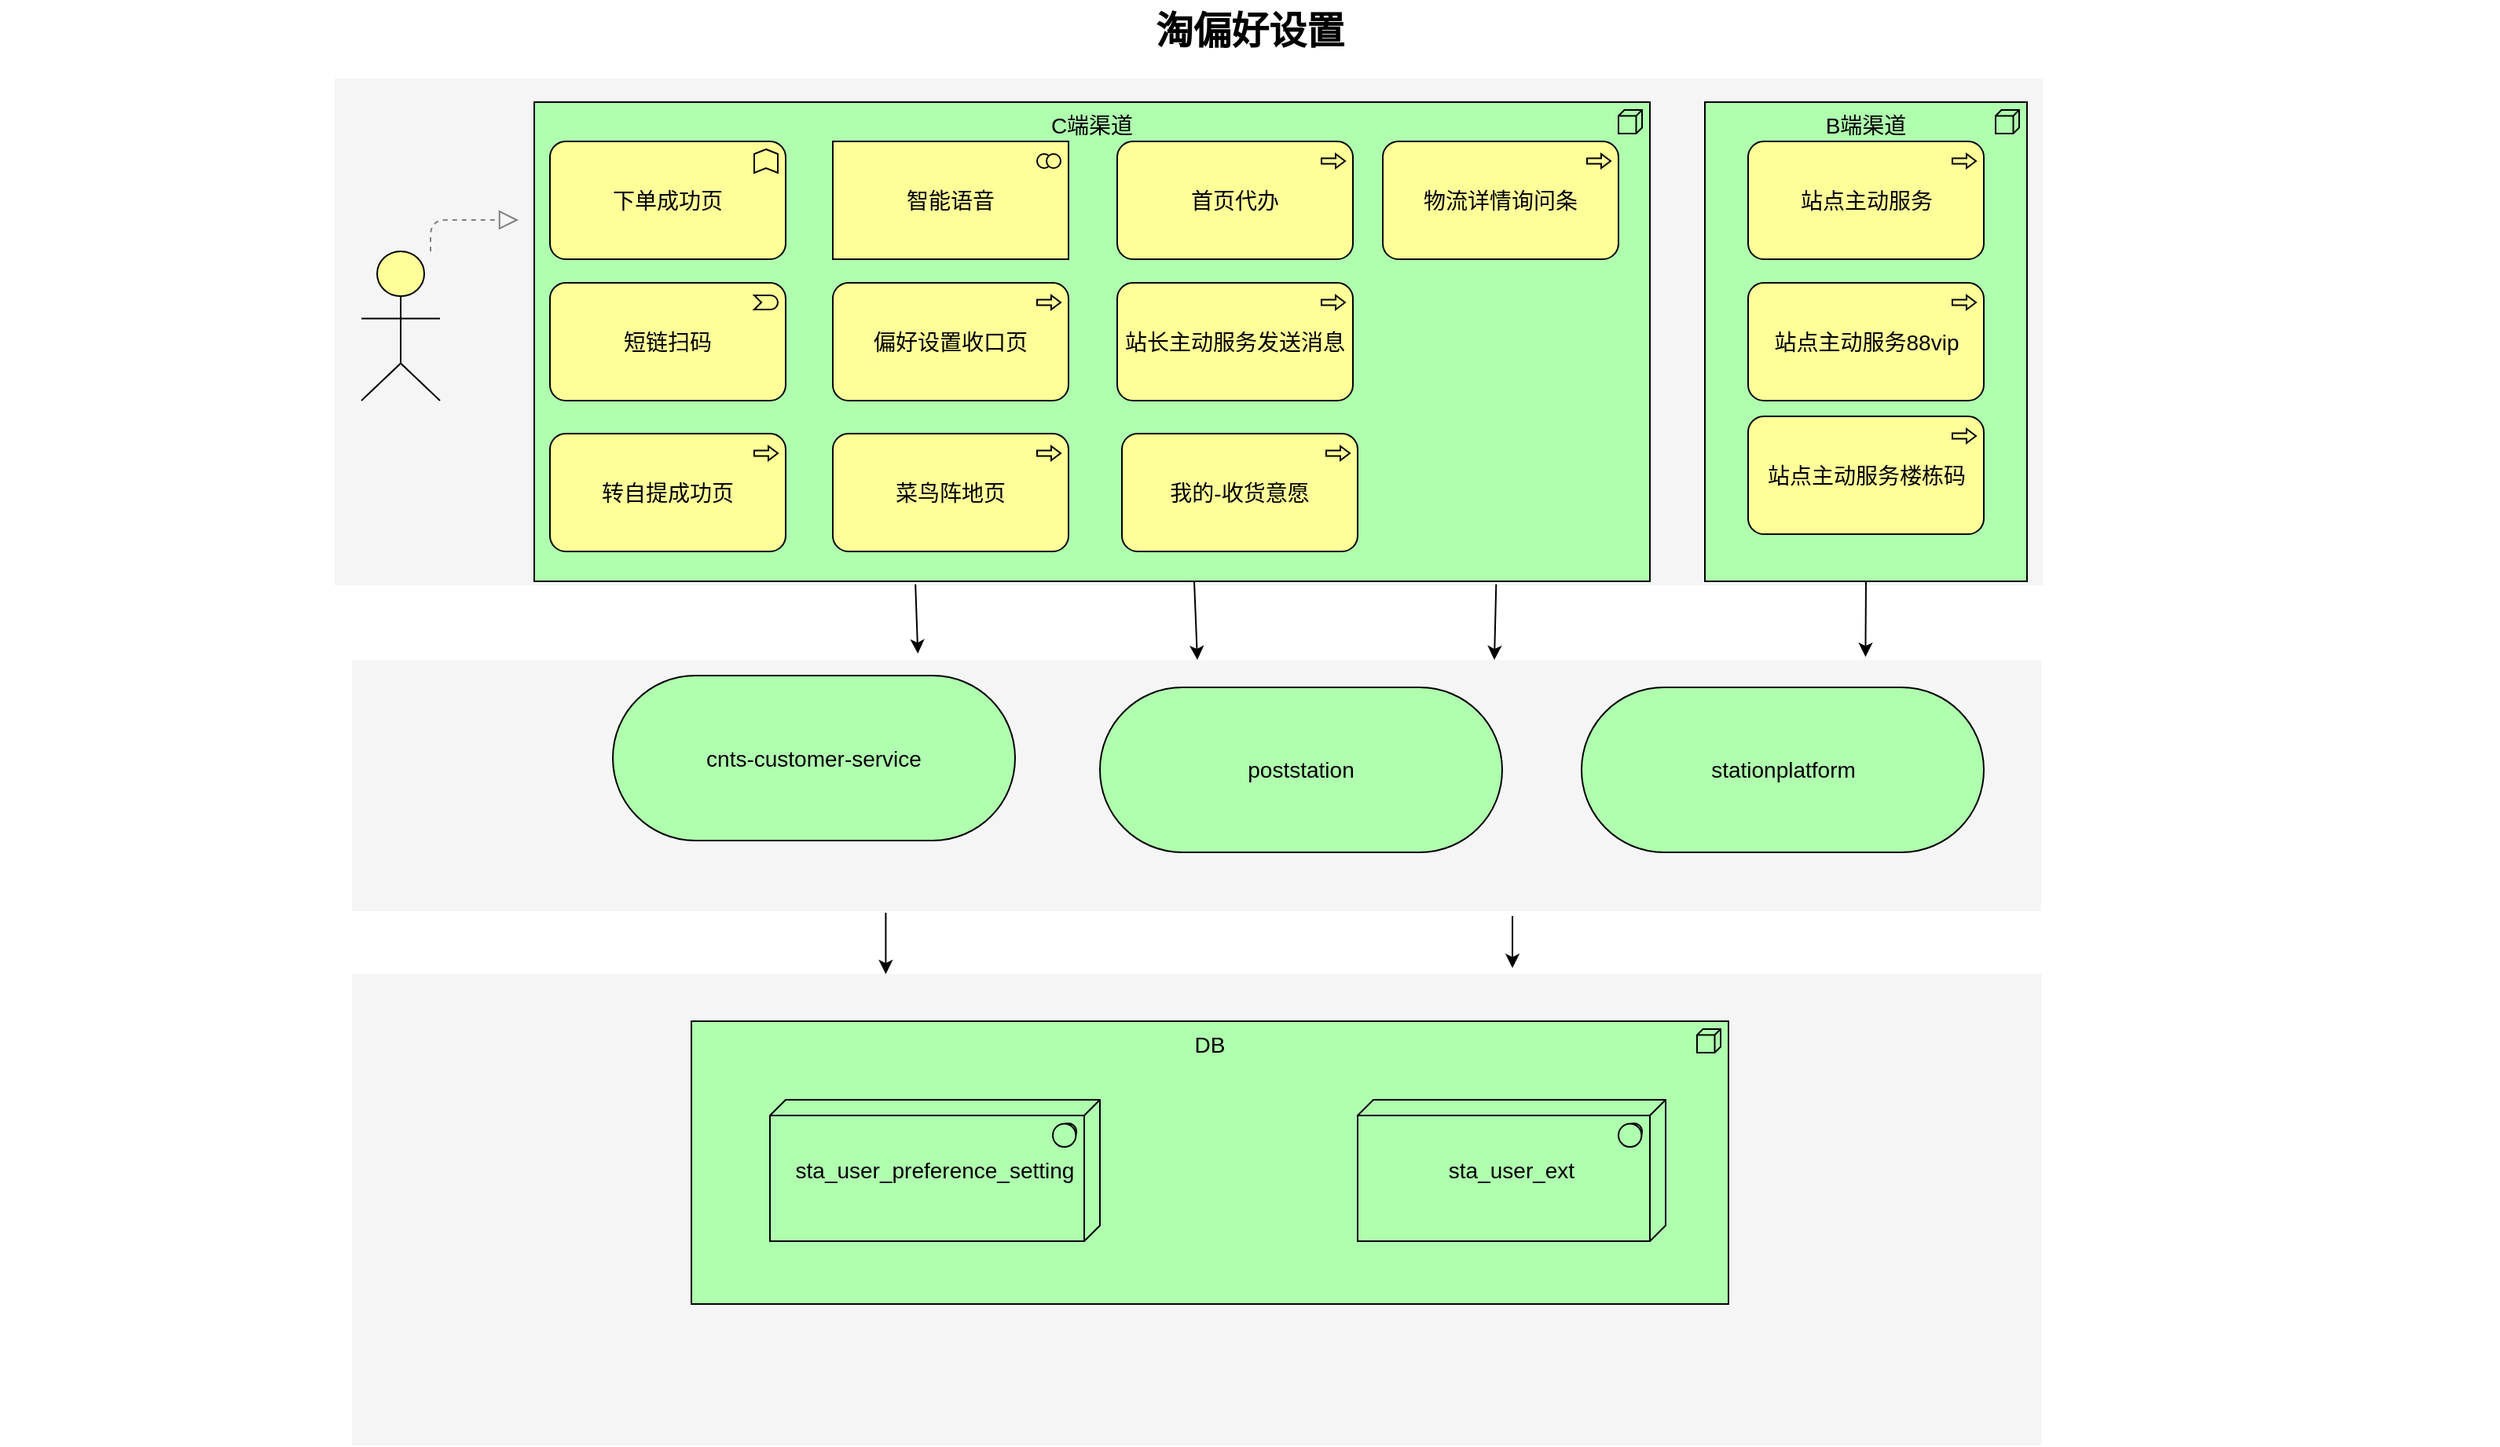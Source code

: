 <mxfile version="17.1.0" type="github">
  <diagram id="6I0OCvxSQrVGMHxT2VVA" name="Page-1">
    <mxGraphModel dx="1796" dy="500" grid="1" gridSize="10" guides="1" tooltips="1" connect="1" arrows="1" fold="1" page="1" pageScale="1" pageWidth="850" pageHeight="1100" math="0" shadow="0">
      <root>
        <mxCell id="0" />
        <mxCell id="1" parent="0" />
        <mxCell id="dKdSaXE48SgPbhcamS2K-32" value="" style="whiteSpace=wrap;html=1;strokeColor=none;strokeWidth=1;fillColor=#f5f5f5;fontSize=14;" parent="1" vertex="1">
          <mxGeometry x="183" y="240" width="1087" height="322.5" as="geometry" />
        </mxCell>
        <mxCell id="oqioFQZQvirtvXMurWiP-2" value="C端渠道" style="html=1;whiteSpace=wrap;fillColor=#AFFFAF;shape=mxgraph.archimate3.application;appType=node;archiType=square;fontSize=14;verticalAlign=top;" parent="1" vertex="1">
          <mxGeometry x="310" y="255" width="710" height="305" as="geometry" />
        </mxCell>
        <mxCell id="dKdSaXE48SgPbhcamS2K-30" value="" style="whiteSpace=wrap;html=1;strokeColor=none;strokeWidth=1;fillColor=#f5f5f5;fontSize=14;" parent="1" vertex="1">
          <mxGeometry x="194" y="810" width="1075" height="300" as="geometry" />
        </mxCell>
        <mxCell id="dKdSaXE48SgPbhcamS2K-31" value="" style="whiteSpace=wrap;html=1;strokeColor=none;strokeWidth=1;fillColor=#f5f5f5;fontSize=14;" parent="1" vertex="1">
          <mxGeometry x="194" y="610" width="1075" height="160" as="geometry" />
        </mxCell>
        <mxCell id="dKdSaXE48SgPbhcamS2K-33" value="DB" style="html=1;whiteSpace=wrap;fillColor=#AFFFAF;shape=mxgraph.archimate3.application;appType=node;archiType=square;fontSize=14;verticalAlign=top;" parent="1" vertex="1">
          <mxGeometry x="410" y="840" width="660" height="180" as="geometry" />
        </mxCell>
        <mxCell id="dKdSaXE48SgPbhcamS2K-35" value="sta_user_preference_setting" style="html=1;whiteSpace=wrap;fillColor=#AFFFAF;shape=mxgraph.archimate3.tech;techType=sysSw;fontSize=14;" parent="1" vertex="1">
          <mxGeometry x="460" y="890" width="210" height="90" as="geometry" />
        </mxCell>
        <mxCell id="dKdSaXE48SgPbhcamS2K-37" value="sta_user_ext" style="html=1;whiteSpace=wrap;fillColor=#AFFFAF;shape=mxgraph.archimate3.tech;techType=sysSw;fontSize=14;" parent="1" vertex="1">
          <mxGeometry x="834" y="890" width="196" height="90" as="geometry" />
        </mxCell>
        <mxCell id="dKdSaXE48SgPbhcamS2K-54" value="下单成功页" style="html=1;whiteSpace=wrap;fillColor=#ffff99;shape=mxgraph.archimate3.application;appType=func;archiType=rounded;fontSize=14;" parent="1" vertex="1">
          <mxGeometry x="320" y="280" width="150" height="75" as="geometry" />
        </mxCell>
        <mxCell id="dKdSaXE48SgPbhcamS2K-55" value="智能语音" style="html=1;whiteSpace=wrap;fillColor=#ffff99;shape=mxgraph.archimate3.application;appType=collab;archiType=square;fontSize=14;" parent="1" vertex="1">
          <mxGeometry x="500" y="280" width="150" height="75" as="geometry" />
        </mxCell>
        <mxCell id="dKdSaXE48SgPbhcamS2K-56" value="短链扫码" style="html=1;whiteSpace=wrap;fillColor=#ffff99;shape=mxgraph.archimate3.application;appType=event;archiType=rounded;fontSize=14;" parent="1" vertex="1">
          <mxGeometry x="320" y="370" width="150" height="75" as="geometry" />
        </mxCell>
        <mxCell id="dKdSaXE48SgPbhcamS2K-57" value="偏好设置收口页" style="html=1;whiteSpace=wrap;fillColor=#ffff99;shape=mxgraph.archimate3.application;appType=proc;archiType=rounded;fontSize=14;" parent="1" vertex="1">
          <mxGeometry x="500" y="370" width="150" height="75" as="geometry" />
        </mxCell>
        <mxCell id="dKdSaXE48SgPbhcamS2K-61" style="edgeStyle=elbowEdgeStyle;rounded=1;elbow=vertical;html=1;dashed=1;startSize=10;endArrow=block;endFill=0;endSize=10;jettySize=auto;orthogonalLoop=1;strokeColor=#808080;fontSize=14;" parent="1" source="dKdSaXE48SgPbhcamS2K-62" edge="1">
          <mxGeometry relative="1" as="geometry">
            <mxPoint x="300" y="330" as="targetPoint" />
            <Array as="points">
              <mxPoint x="244" y="330" />
            </Array>
          </mxGeometry>
        </mxCell>
        <mxCell id="dKdSaXE48SgPbhcamS2K-62" value="" style="html=1;whiteSpace=wrap;fillColor=#ffff99;shape=mxgraph.archimate3.actor;fontSize=14;" parent="1" vertex="1">
          <mxGeometry x="200" y="350" width="50" height="95" as="geometry" />
        </mxCell>
        <mxCell id="dKdSaXE48SgPbhcamS2K-63" value="淘偏好设置" style="text;strokeColor=none;fillColor=none;html=1;fontSize=24;fontStyle=1;verticalAlign=middle;align=center;" parent="1" vertex="1">
          <mxGeometry x="-30" y="190" width="1590" height="40" as="geometry" />
        </mxCell>
        <mxCell id="gb_uYs1yhF8X8UhJNQCG-4" value="首页代办" style="html=1;whiteSpace=wrap;fillColor=#ffff99;shape=mxgraph.archimate3.application;appType=proc;archiType=rounded;fontSize=14;" parent="1" vertex="1">
          <mxGeometry x="681" y="280" width="150" height="75" as="geometry" />
        </mxCell>
        <mxCell id="gb_uYs1yhF8X8UhJNQCG-5" value="菜鸟阵地页" style="html=1;whiteSpace=wrap;fillColor=#ffff99;shape=mxgraph.archimate3.application;appType=proc;archiType=rounded;fontSize=14;" parent="1" vertex="1">
          <mxGeometry x="500" y="466" width="150" height="75" as="geometry" />
        </mxCell>
        <mxCell id="gb_uYs1yhF8X8UhJNQCG-6" value="转自提成功页" style="html=1;whiteSpace=wrap;fillColor=#ffff99;shape=mxgraph.archimate3.application;appType=proc;archiType=rounded;fontSize=14;" parent="1" vertex="1">
          <mxGeometry x="320" y="466" width="150" height="75" as="geometry" />
        </mxCell>
        <mxCell id="gb_uYs1yhF8X8UhJNQCG-7" value="我的-收货意愿" style="html=1;whiteSpace=wrap;fillColor=#ffff99;shape=mxgraph.archimate3.application;appType=proc;archiType=rounded;fontSize=14;" parent="1" vertex="1">
          <mxGeometry x="684" y="466" width="150" height="75" as="geometry" />
        </mxCell>
        <mxCell id="gb_uYs1yhF8X8UhJNQCG-8" value="物流详情询问条" style="html=1;whiteSpace=wrap;fillColor=#ffff99;shape=mxgraph.archimate3.application;appType=proc;archiType=rounded;fontSize=14;" parent="1" vertex="1">
          <mxGeometry x="850" y="280" width="150" height="75" as="geometry" />
        </mxCell>
        <mxCell id="gb_uYs1yhF8X8UhJNQCG-9" value="站长主动服务发送消息" style="html=1;whiteSpace=wrap;fillColor=#ffff99;shape=mxgraph.archimate3.application;appType=proc;archiType=rounded;fontSize=14;" parent="1" vertex="1">
          <mxGeometry x="681" y="370" width="150" height="75" as="geometry" />
        </mxCell>
        <mxCell id="gb_uYs1yhF8X8UhJNQCG-10" value="cnts-customer-service" style="html=1;whiteSpace=wrap;fillColor=#AFFFAF;shape=mxgraph.archimate3.service;fontSize=14;" parent="1" vertex="1">
          <mxGeometry x="360" y="620" width="256" height="105" as="geometry" />
        </mxCell>
        <mxCell id="gb_uYs1yhF8X8UhJNQCG-11" value="stationplatform" style="html=1;whiteSpace=wrap;fillColor=#AFFFAF;shape=mxgraph.archimate3.service;fontSize=14;" parent="1" vertex="1">
          <mxGeometry x="976.5" y="627.5" width="256" height="105" as="geometry" />
        </mxCell>
        <mxCell id="gb_uYs1yhF8X8UhJNQCG-15" value="" style="endArrow=classic;html=1;rounded=0;" parent="1" edge="1">
          <mxGeometry width="50" height="50" relative="1" as="geometry">
            <mxPoint x="730" y="560" as="sourcePoint" />
            <mxPoint x="732" y="610" as="targetPoint" />
          </mxGeometry>
        </mxCell>
        <mxCell id="gb_uYs1yhF8X8UhJNQCG-18" value="" style="endArrow=classic;html=1;rounded=0;exitX=0.68;exitY=0.998;exitDx=0;exitDy=0;exitPerimeter=0;" parent="1" source="dKdSaXE48SgPbhcamS2K-32" edge="1">
          <mxGeometry width="50" height="50" relative="1" as="geometry">
            <mxPoint x="930" y="591" as="sourcePoint" />
            <mxPoint x="921" y="610" as="targetPoint" />
          </mxGeometry>
        </mxCell>
        <mxCell id="gb_uYs1yhF8X8UhJNQCG-19" value="" style="endArrow=classic;html=1;rounded=0;exitX=0.34;exitY=0.998;exitDx=0;exitDy=0;exitPerimeter=0;entryX=0.335;entryY=-0.025;entryDx=0;entryDy=0;entryPerimeter=0;" parent="1" source="dKdSaXE48SgPbhcamS2K-32" target="dKdSaXE48SgPbhcamS2K-31" edge="1">
          <mxGeometry width="50" height="50" relative="1" as="geometry">
            <mxPoint x="860" y="650" as="sourcePoint" />
            <mxPoint x="910" y="600" as="targetPoint" />
          </mxGeometry>
        </mxCell>
        <mxCell id="gb_uYs1yhF8X8UhJNQCG-21" value="" style="endArrow=classic;html=1;rounded=0;exitX=0.316;exitY=1.006;exitDx=0;exitDy=0;exitPerimeter=0;entryX=0.316;entryY=0;entryDx=0;entryDy=0;entryPerimeter=0;" parent="1" source="dKdSaXE48SgPbhcamS2K-31" target="dKdSaXE48SgPbhcamS2K-30" edge="1">
          <mxGeometry width="50" height="50" relative="1" as="geometry">
            <mxPoint x="740" y="930" as="sourcePoint" />
            <mxPoint x="790" y="880" as="targetPoint" />
          </mxGeometry>
        </mxCell>
        <mxCell id="gb_uYs1yhF8X8UhJNQCG-22" value="" style="endArrow=classic;html=1;rounded=0;exitX=0.687;exitY=1.019;exitDx=0;exitDy=0;exitPerimeter=0;entryX=0.687;entryY=-0.013;entryDx=0;entryDy=0;entryPerimeter=0;" parent="1" source="dKdSaXE48SgPbhcamS2K-31" target="dKdSaXE48SgPbhcamS2K-30" edge="1">
          <mxGeometry width="50" height="50" relative="1" as="geometry">
            <mxPoint x="740" y="930" as="sourcePoint" />
            <mxPoint x="790" y="880" as="targetPoint" />
          </mxGeometry>
        </mxCell>
        <mxCell id="oqioFQZQvirtvXMurWiP-3" value="B端渠道" style="html=1;whiteSpace=wrap;fillColor=#AFFFAF;shape=mxgraph.archimate3.application;appType=node;archiType=square;fontSize=14;verticalAlign=top;" parent="1" vertex="1">
          <mxGeometry x="1055" y="255" width="205" height="305" as="geometry" />
        </mxCell>
        <mxCell id="oqioFQZQvirtvXMurWiP-4" value="站点主动服务" style="html=1;whiteSpace=wrap;fillColor=#ffff99;shape=mxgraph.archimate3.application;appType=proc;archiType=rounded;fontSize=14;" parent="1" vertex="1">
          <mxGeometry x="1082.5" y="280" width="150" height="75" as="geometry" />
        </mxCell>
        <mxCell id="oqioFQZQvirtvXMurWiP-5" value="站点主动服务88vip" style="html=1;whiteSpace=wrap;fillColor=#ffff99;shape=mxgraph.archimate3.application;appType=proc;archiType=rounded;fontSize=14;" parent="1" vertex="1">
          <mxGeometry x="1082.5" y="370" width="150" height="75" as="geometry" />
        </mxCell>
        <mxCell id="oqioFQZQvirtvXMurWiP-6" value="站点主动服务楼栋码" style="html=1;whiteSpace=wrap;fillColor=#ffff99;shape=mxgraph.archimate3.application;appType=proc;archiType=rounded;fontSize=14;" parent="1" vertex="1">
          <mxGeometry x="1082.5" y="455" width="150" height="75" as="geometry" />
        </mxCell>
        <mxCell id="5g5pJY4qyWLGPvV3NFzR-1" value="poststation" style="html=1;whiteSpace=wrap;fillColor=#AFFFAF;shape=mxgraph.archimate3.service;fontSize=14;" vertex="1" parent="1">
          <mxGeometry x="670" y="627.5" width="256" height="105" as="geometry" />
        </mxCell>
        <mxCell id="5g5pJY4qyWLGPvV3NFzR-2" value="" style="endArrow=classic;html=1;rounded=0;exitX=0.5;exitY=1;exitDx=0;exitDy=0;exitPerimeter=0;entryX=0.896;entryY=-0.012;entryDx=0;entryDy=0;entryPerimeter=0;" edge="1" parent="1" source="oqioFQZQvirtvXMurWiP-3" target="dKdSaXE48SgPbhcamS2K-31">
          <mxGeometry width="50" height="50" relative="1" as="geometry">
            <mxPoint x="932.16" y="571.855" as="sourcePoint" />
            <mxPoint x="931" y="620" as="targetPoint" />
          </mxGeometry>
        </mxCell>
      </root>
    </mxGraphModel>
  </diagram>
</mxfile>
